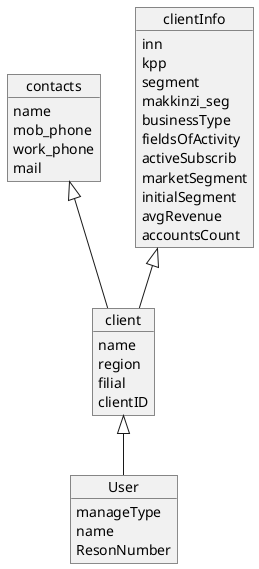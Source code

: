 @startuml pavlov


object User
User : manageType
User : name
User : ResonNumber



object client
client : name 
client : region
client : filial
client : clientID 



object contacts
contacts : name
contacts : mob_phone
contacts : work_phone
contacts : mail


object clientInfo
clientInfo : inn
clientInfo : kpp
clientInfo : segment
clientInfo : makkinzi_seg
clientInfo : businessType
clientInfo : fieldsOfActivity
clientInfo : activeSubscrib
clientInfo : marketSegment
clientInfo : initialSegment
clientInfo : avgRevenue
clientInfo : accountsCount

client <|-- User 
clientInfo <|-- client
contacts <|-- client 

@enduml